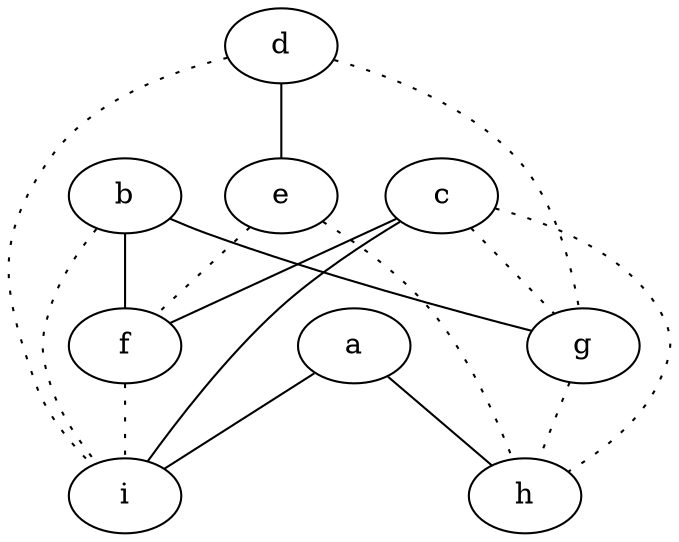 graph {
a -- h;
a -- i;
b -- f;
b -- g;
b -- i [style=dotted];
c -- f;
c -- g [style=dotted];
c -- h [style=dotted];
c -- i;
d -- e;
d -- g [style=dotted];
d -- i [style=dotted];
e -- f [style=dotted];
e -- h [style=dotted];
f -- i [style=dotted];
g -- h [style=dotted];
}
